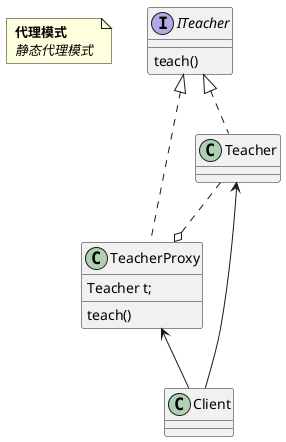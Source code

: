 @startuml
'https://plantuml.com/class-diagram
note as N
    <b> 代理模式 </b>
    <i> 静态代理模式 </i>
end note
interface ITeacher{
teach()
}
ITeacher <|.. Teacher
class TeacherProxy{
    Teacher t;
    teach()
}
ITeacher <|.. TeacherProxy
Teacher ..o TeacherProxy

TeacherProxy <-- Client
Teacher <-- Client

@enduml